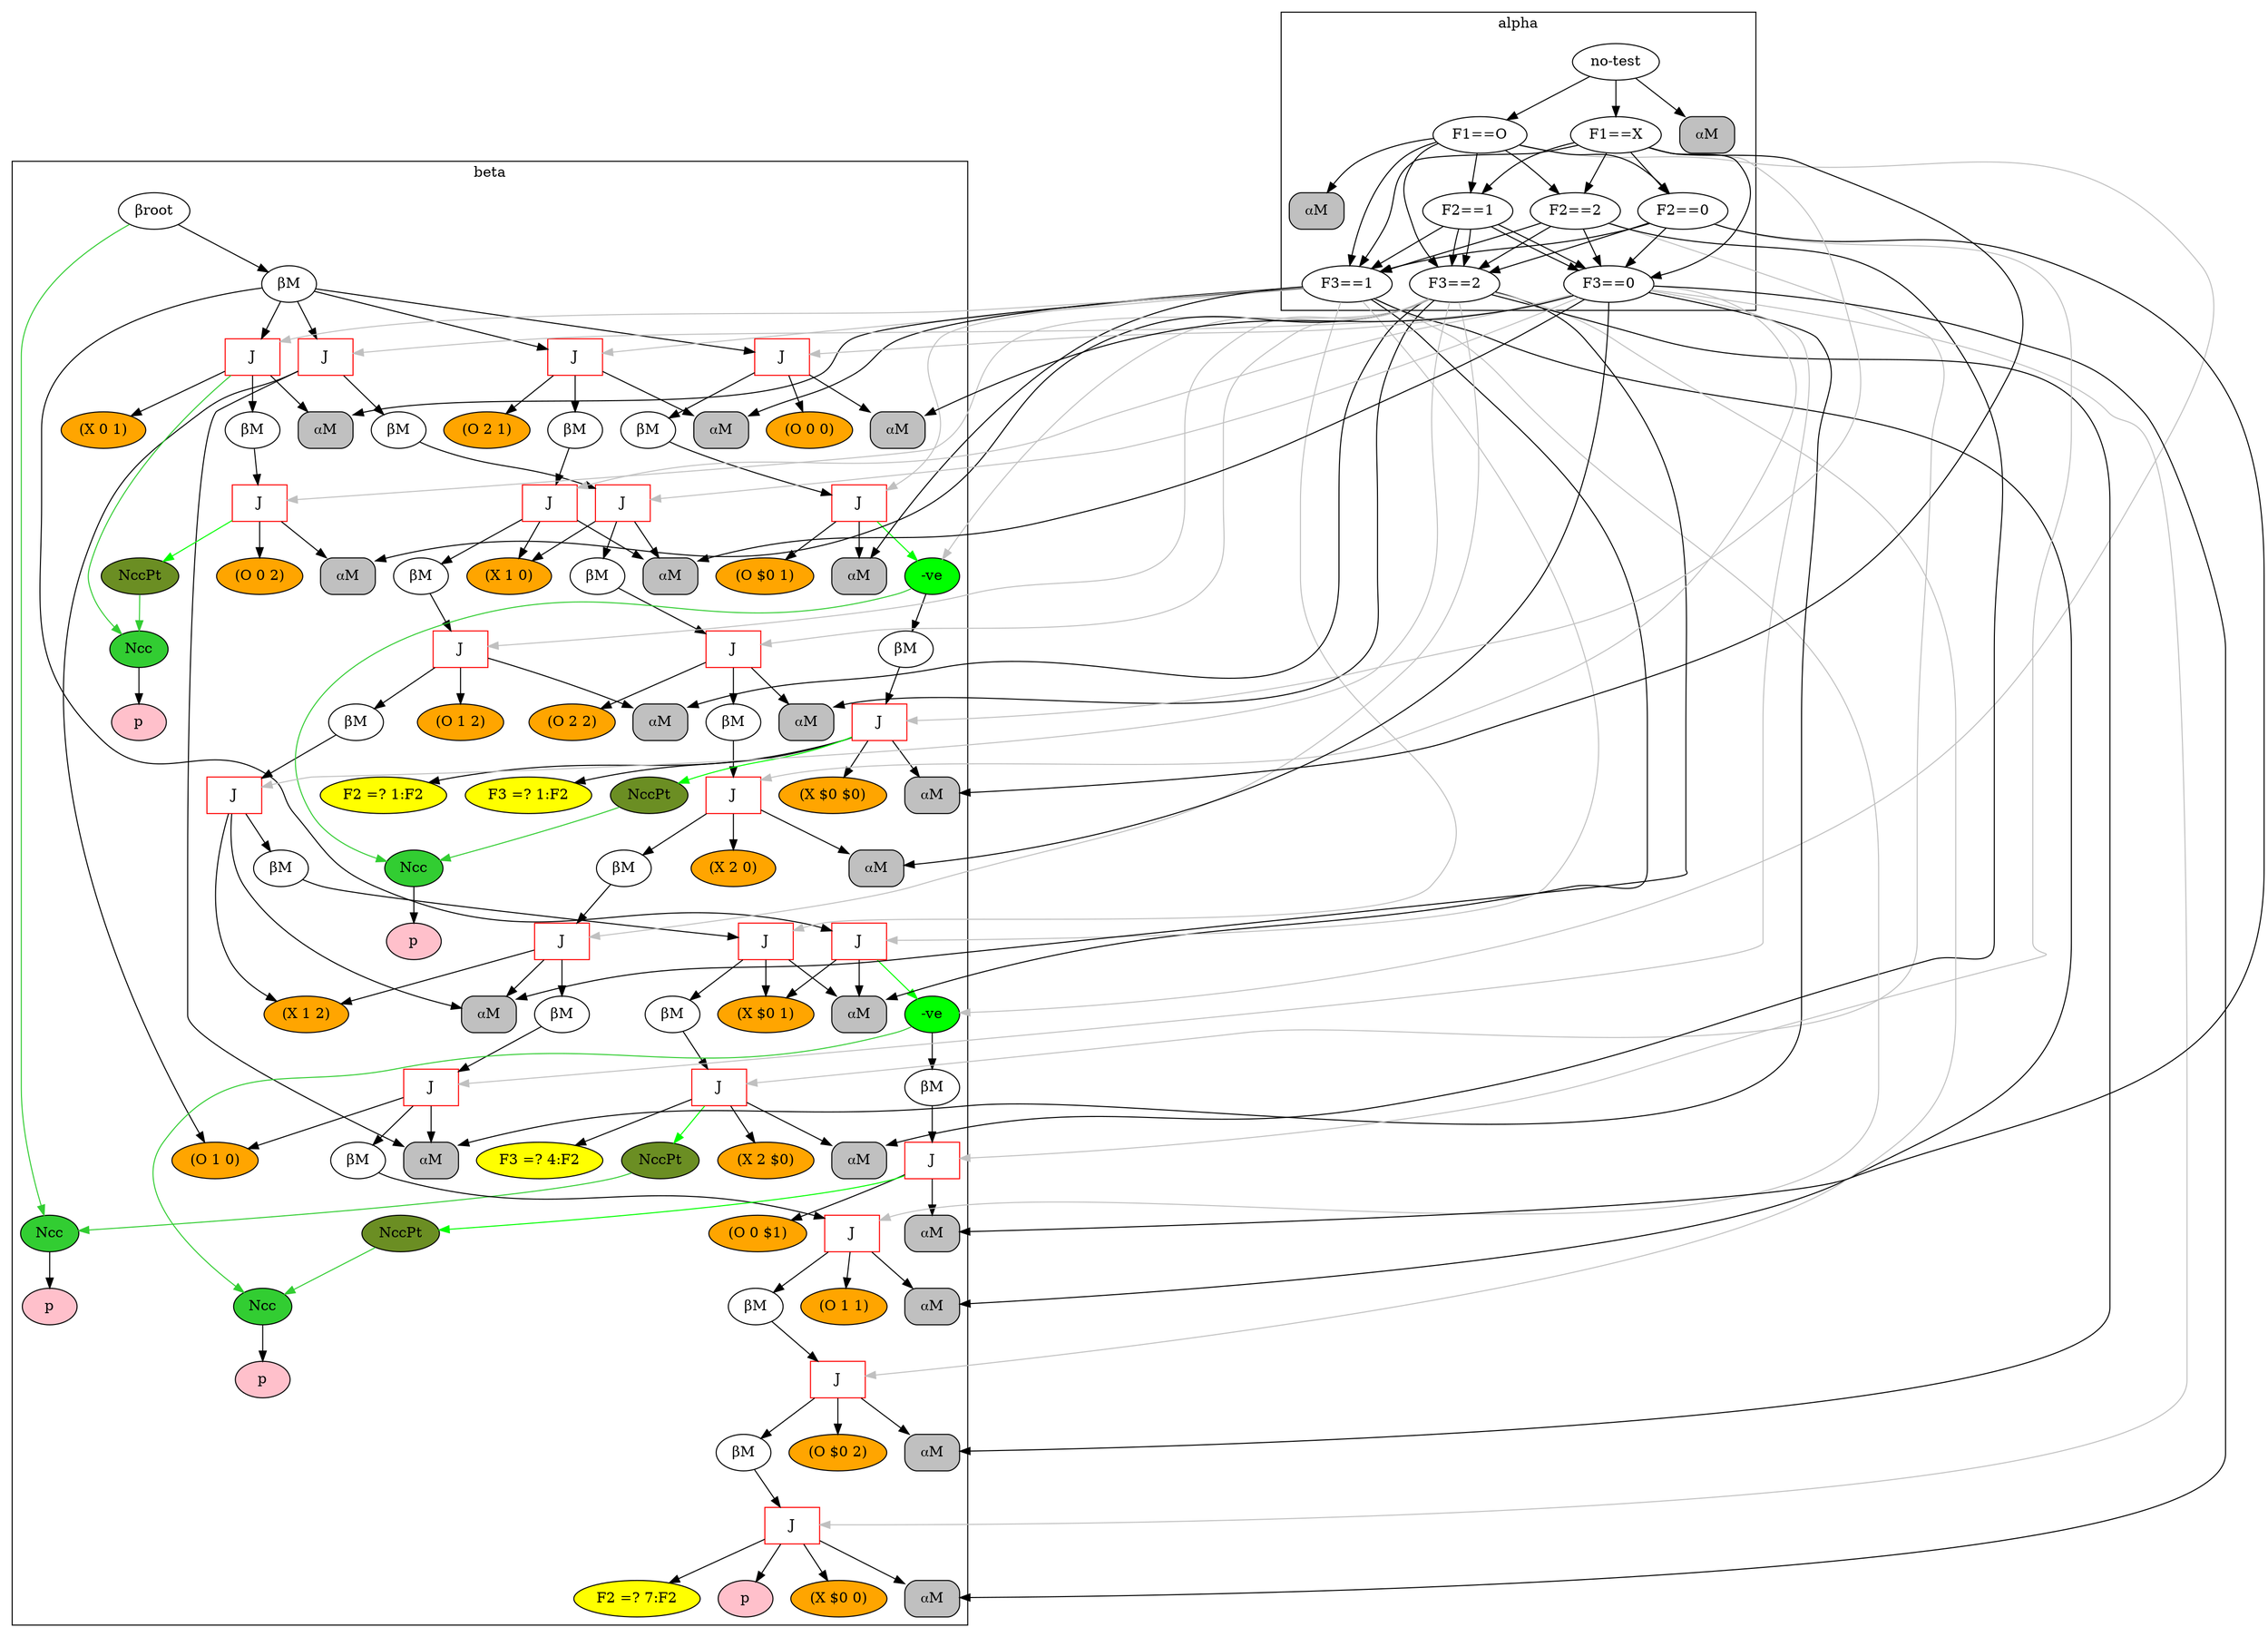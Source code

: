 digraph {
	subgraph cluster_1 {
	label = beta
	"BetaNode 139727738616072" [label="βroot"];
	"BetaNode 139727738616072" -> "BetaMemory 139727738617192";
	"BetaMemory 139727738617192" [label="βM"];
	"BetaMemory 139727738617192" -> "JoinNode 139727738617528";
	"JoinNode 139727738617528" [shape=box,color=red,label="J"];
	"JoinNode 139727738617528" -> "⍺M:<rete.alpha.AlphaMemory object at 0x7f14e639be80>"
	"(O 2 1)" [style=filled,fillcolor=orange];
	"JoinNode 139727738617528" -> "(O 2 1)"
	"JoinNode 139727738617528" -> "BetaMemory 139727738617584";
	"BetaMemory 139727738617584" [label="βM"];
	"BetaMemory 139727738617584" -> "JoinNode 139727738654792";
	"JoinNode 139727738654792" [shape=box,color=red,label="J"];
	"JoinNode 139727738654792" -> "⍺M:<rete.alpha.AlphaMemory object at 0x7f14e639bfd0>"
	"(X 1 0)" [style=filled,fillcolor=orange];
	"JoinNode 139727738654792" -> "(X 1 0)"
	"JoinNode 139727738654792" -> "BetaMemory 139727738654848";
	"BetaMemory 139727738654848" [label="βM"];
	"BetaMemory 139727738654848" -> "JoinNode 139727738655072";
	"JoinNode 139727738655072" [shape=box,color=red,label="J"];
	"JoinNode 139727738655072" -> "⍺M:<rete.alpha.AlphaMemory object at 0x7f14e63a5128>"
	"(O 1 2)" [style=filled,fillcolor=orange];
	"JoinNode 139727738655072" -> "(O 1 2)"
	"JoinNode 139727738655072" -> "BetaMemory 139727738655128";
	"BetaMemory 139727738655128" [label="βM"];
	"BetaMemory 139727738655128" -> "JoinNode 139727738655296";
	"JoinNode 139727738655296" [shape=box,color=red,label="J"];
	"JoinNode 139727738655296" -> "⍺M:<rete.alpha.AlphaMemory object at 0x7f14e63a5208>"
	"(X 1 2)" [style=filled,fillcolor=orange];
	"JoinNode 139727738655296" -> "(X 1 2)"
	"JoinNode 139727738655296" -> "BetaMemory 139727738655352";
	"BetaMemory 139727738655352" [label="βM"];
	"BetaMemory 139727738655352" -> "JoinNode 139727738655520";
	"JoinNode 139727738655520" [shape=box,color=red,label="J"];
	"JoinNode 139727738655520" -> "⍺M:<rete.alpha.AlphaMemory object at 0x7f14e63a52e8>"
	"(X $0 1)" [style=filled,fillcolor=orange];
	"JoinNode 139727738655520" -> "(X $0 1)"
	"JoinNode 139727738655520" -> "BetaMemory 139727738655576";
	"BetaMemory 139727738655576" [label="βM"];
	"BetaMemory 139727738655576" -> "JoinNode 139727738655800";
	"JoinNode 139727738655800" [shape=box,color=red,label="J"];
	"JoinNode 139727738655800" -> "⍺M:<rete.alpha.AlphaMemory object at 0x7f14e63a53c8>"
	"(X 2 $0)" [style=filled,fillcolor=orange];
	"JoinNode 139727738655800" -> "(X 2 $0)"
	"F3 =? 4:F2" [style=filled,fillcolor=yellow];
	"JoinNode 139727738655800" -> "F3 =? 4:F2"
	"JoinNode 139727738655800" -> "<rete.ncc_node.NccPartnerNode object at 0x7f14e63a5470>"[color=green];
	"<rete.ncc_node.NccPartnerNode object at 0x7f14e63a5470>" [style=filled,fillcolor=olivedrab,label="NccPt"];
	"<rete.ncc_node.NccPartnerNode object at 0x7f14e63a5470>" -> "<rete.ncc_node.NccNode object at 0x7f14e639bd30>" [color=limegreen];
	"BetaMemory 139727738617192" -> "JoinNode 139727738657648";
	"JoinNode 139727738657648" [shape=box,color=red,label="J"];
	"JoinNode 139727738657648" -> "⍺M:<rete.alpha.AlphaMemory object at 0x7f14e63a5b38>"
	"(O 1 0)" [style=filled,fillcolor=orange];
	"JoinNode 139727738657648" -> "(O 1 0)"
	"JoinNode 139727738657648" -> "BetaMemory 139727738657704";
	"BetaMemory 139727738657704" [label="βM"];
	"BetaMemory 139727738657704" -> "JoinNode 139727738657760";
	"JoinNode 139727738657760" [shape=box,color=red,label="J"];
	"JoinNode 139727738657760" -> "⍺M:<rete.alpha.AlphaMemory object at 0x7f14e639bfd0>"
	"(X 1 0)" [style=filled,fillcolor=orange];
	"JoinNode 139727738657760" -> "(X 1 0)"
	"JoinNode 139727738657760" -> "BetaMemory 139727738657816";
	"BetaMemory 139727738657816" [label="βM"];
	"BetaMemory 139727738657816" -> "JoinNode 139727738657984";
	"JoinNode 139727738657984" [shape=box,color=red,label="J"];
	"JoinNode 139727738657984" -> "⍺M:<rete.alpha.AlphaMemory object at 0x7f14e63a5c88>"
	"(O 2 2)" [style=filled,fillcolor=orange];
	"JoinNode 139727738657984" -> "(O 2 2)"
	"JoinNode 139727738657984" -> "BetaMemory 139727738658040";
	"BetaMemory 139727738658040" [label="βM"];
	"BetaMemory 139727738658040" -> "JoinNode 139727738658208";
	"JoinNode 139727738658208" [shape=box,color=red,label="J"];
	"JoinNode 139727738658208" -> "⍺M:<rete.alpha.AlphaMemory object at 0x7f14e63a5d68>"
	"(X 2 0)" [style=filled,fillcolor=orange];
	"JoinNode 139727738658208" -> "(X 2 0)"
	"JoinNode 139727738658208" -> "BetaMemory 139727738658264";
	"BetaMemory 139727738658264" [label="βM"];
	"BetaMemory 139727738658264" -> "JoinNode 139727738658320";
	"JoinNode 139727738658320" [shape=box,color=red,label="J"];
	"JoinNode 139727738658320" -> "⍺M:<rete.alpha.AlphaMemory object at 0x7f14e63a5208>"
	"(X 1 2)" [style=filled,fillcolor=orange];
	"JoinNode 139727738658320" -> "(X 1 2)"
	"JoinNode 139727738658320" -> "BetaMemory 139727738658376";
	"BetaMemory 139727738658376" [label="βM"];
	"BetaMemory 139727738658376" -> "JoinNode 139727738658432";
	"JoinNode 139727738658432" [shape=box,color=red,label="J"];
	"JoinNode 139727738658432" -> "⍺M:<rete.alpha.AlphaMemory object at 0x7f14e63a5b38>"
	"(O 1 0)" [style=filled,fillcolor=orange];
	"JoinNode 139727738658432" -> "(O 1 0)"
	"JoinNode 139727738658432" -> "BetaMemory 139727738658488";
	"BetaMemory 139727738658488" [label="βM"];
	"BetaMemory 139727738658488" -> "JoinNode 139727738658656";
	"JoinNode 139727738658656" [shape=box,color=red,label="J"];
	"JoinNode 139727738658656" -> "⍺M:<rete.alpha.AlphaMemory object at 0x7f14e63a5f28>"
	"(O 1 1)" [style=filled,fillcolor=orange];
	"JoinNode 139727738658656" -> "(O 1 1)"
	"JoinNode 139727738658656" -> "BetaMemory 139727738658712";
	"BetaMemory 139727738658712" [label="βM"];
	"BetaMemory 139727738658712" -> "JoinNode 139727738679424";
	"JoinNode 139727738679424" [shape=box,color=red,label="J"];
	"JoinNode 139727738679424" -> "⍺M:<rete.alpha.AlphaMemory object at 0x7f14e63ab048>"
	"(O $0 2)" [style=filled,fillcolor=orange];
	"JoinNode 139727738679424" -> "(O $0 2)"
	"JoinNode 139727738679424" -> "BetaMemory 139727738679480";
	"BetaMemory 139727738679480" [label="βM"];
	"BetaMemory 139727738679480" -> "JoinNode 139727738679704";
	"JoinNode 139727738679704" [shape=box,color=red,label="J"];
	"JoinNode 139727738679704" -> "⍺M:<rete.alpha.AlphaMemory object at 0x7f14e63ab128>"
	"(X $0 0)" [style=filled,fillcolor=orange];
	"JoinNode 139727738679704" -> "(X $0 0)"
	"F2 =? 7:F2" [style=filled,fillcolor=yellow];
	"JoinNode 139727738679704" -> "F2 =? 7:F2"
	"JoinNode 139727738679704" -> "PNode 139727738656080";
	"PNode 139727738656080" [style=filled,fillcolor=pink,label="p"];
	"BetaMemory 139727738617192" -> "JoinNode 139727738680208";
	"JoinNode 139727738680208" [shape=box,color=red,label="J"];
	"JoinNode 139727738680208" -> "⍺M:<rete.alpha.AlphaMemory object at 0x7f14e63a52e8>"
	"(X $0 1)" [style=filled,fillcolor=orange];
	"JoinNode 139727738680208" -> "(X $0 1)"
	"JoinNode 139727738680208" -> "NegativeNode 139727738680320"[color=green];
	"NegativeNode 139727738680320" [style=filled,fillcolor=green,label="-ve"];
	"NegativeNode 139727738680320" -> "BetaMemory 139727738680488";
	"BetaMemory 139727738680488" [label="βM"];
	"BetaMemory 139727738680488" -> "JoinNode 139727738680656";
	"JoinNode 139727738680656" [shape=box,color=red,label="J"];
	"JoinNode 139727738680656" -> "⍺M:<rete.alpha.AlphaMemory object at 0x7f14e63ab518>"
	"(O 0 $1)" [style=filled,fillcolor=orange];
	"JoinNode 139727738680656" -> "(O 0 $1)"
	"JoinNode 139727738680656" -> "<rete.ncc_node.NccPartnerNode object at 0x7f14e63ab588>"[color=green];
	"<rete.ncc_node.NccPartnerNode object at 0x7f14e63ab588>" [style=filled,fillcolor=olivedrab,label="NccPt"];
	"<rete.ncc_node.NccPartnerNode object at 0x7f14e63ab588>" -> "<rete.ncc_node.NccNode object at 0x7f14e63ab470>" [color=limegreen];
	"NegativeNode 139727738680320" -> "<rete.ncc_node.NccNode object at 0x7f14e63ab470>"[color=limegreen];
	"<rete.ncc_node.NccNode object at 0x7f14e63ab470>" [style=filled,fillcolor=limegreen,label="Ncc"];
	"<rete.ncc_node.NccNode object at 0x7f14e63ab470>" -> "PNode 139727738679872";
	"PNode 139727738679872" [style=filled,fillcolor=pink,label="p"];
	"BetaMemory 139727738617192" -> "JoinNode 139727738681440";
	"JoinNode 139727738681440" [shape=box,color=red,label="J"];
	"JoinNode 139727738681440" -> "⍺M:<rete.alpha.AlphaMemory object at 0x7f14e63ab828>"
	"(X 0 1)" [style=filled,fillcolor=orange];
	"JoinNode 139727738681440" -> "(X 0 1)"
	"JoinNode 139727738681440" -> "BetaMemory 139727738681552";
	"BetaMemory 139727738681552" [label="βM"];
	"BetaMemory 139727738681552" -> "JoinNode 139727738681720";
	"JoinNode 139727738681720" [shape=box,color=red,label="J"];
	"JoinNode 139727738681720" -> "⍺M:<rete.alpha.AlphaMemory object at 0x7f14e63ab940>"
	"(O 0 2)" [style=filled,fillcolor=orange];
	"JoinNode 139727738681720" -> "(O 0 2)"
	"JoinNode 139727738681720" -> "<rete.ncc_node.NccPartnerNode object at 0x7f14e63ab9b0>"[color=green];
	"<rete.ncc_node.NccPartnerNode object at 0x7f14e63ab9b0>" [style=filled,fillcolor=olivedrab,label="NccPt"];
	"<rete.ncc_node.NccPartnerNode object at 0x7f14e63ab9b0>" -> "<rete.ncc_node.NccNode object at 0x7f14e63ab898>" [color=limegreen];
	"JoinNode 139727738681440" -> "<rete.ncc_node.NccNode object at 0x7f14e63ab898>"[color=limegreen];
	"<rete.ncc_node.NccNode object at 0x7f14e63ab898>" [style=filled,fillcolor=limegreen,label="Ncc"];
	"<rete.ncc_node.NccNode object at 0x7f14e63ab898>" -> "PNode 139727738680040";
	"PNode 139727738680040" [style=filled,fillcolor=pink,label="p"];
	"BetaMemory 139727738617192" -> "JoinNode 139727738682728";
	"JoinNode 139727738682728" [shape=box,color=red,label="J"];
	"JoinNode 139727738682728" -> "⍺M:<rete.alpha.AlphaMemory object at 0x7f14e63abd30>"
	"(O 0 0)" [style=filled,fillcolor=orange];
	"JoinNode 139727738682728" -> "(O 0 0)"
	"JoinNode 139727738682728" -> "BetaMemory 139727738682784";
	"BetaMemory 139727738682784" [label="βM"];
	"BetaMemory 139727738682784" -> "JoinNode 139727738682952";
	"JoinNode 139727738682952" [shape=box,color=red,label="J"];
	"JoinNode 139727738682952" -> "⍺M:<rete.alpha.AlphaMemory object at 0x7f14e63abe10>"
	"(O $0 1)" [style=filled,fillcolor=orange];
	"JoinNode 139727738682952" -> "(O $0 1)"
	"JoinNode 139727738682952" -> "NegativeNode 139727738683008"[color=green];
	"NegativeNode 139727738683008" [style=filled,fillcolor=green,label="-ve"];
	"NegativeNode 139727738683008" -> "BetaMemory 139727738683120";
	"BetaMemory 139727738683120" [label="βM"];
	"BetaMemory 139727738683120" -> "JoinNode 139727738683232";
	"JoinNode 139727738683232" [shape=box,color=red,label="J"];
	"JoinNode 139727738683232" -> "⍺M:<rete.alpha.AlphaMemory object at 0x7f14e63abf28>"
	"(X $0 $0)" [style=filled,fillcolor=orange];
	"JoinNode 139727738683232" -> "(X $0 $0)"
	"F2 =? 1:F2" [style=filled,fillcolor=yellow];
	"JoinNode 139727738683232" -> "F2 =? 1:F2"
	"F3 =? 1:F2" [style=filled,fillcolor=yellow];
	"JoinNode 139727738683232" -> "F3 =? 1:F2"
	"JoinNode 139727738683232" -> "<rete.ncc_node.NccPartnerNode object at 0x7f14e63b0048>"[color=green];
	"<rete.ncc_node.NccPartnerNode object at 0x7f14e63b0048>" [style=filled,fillcolor=olivedrab,label="NccPt"];
	"<rete.ncc_node.NccPartnerNode object at 0x7f14e63b0048>" -> "<rete.ncc_node.NccNode object at 0x7f14e63abeb8>" [color=limegreen];
	"NegativeNode 139727738683008" -> "<rete.ncc_node.NccNode object at 0x7f14e63abeb8>"[color=limegreen];
	"<rete.ncc_node.NccNode object at 0x7f14e63abeb8>" [style=filled,fillcolor=limegreen,label="Ncc"];
	"<rete.ncc_node.NccNode object at 0x7f14e63abeb8>" -> "PNode 139727738682560";
	"PNode 139727738682560" [style=filled,fillcolor=pink,label="p"];
	"BetaNode 139727738616072" -> "<rete.ncc_node.NccNode object at 0x7f14e639bd30>"[color=limegreen];
	"<rete.ncc_node.NccNode object at 0x7f14e639bd30>" [style=filled,fillcolor=limegreen,label="Ncc"];
	"<rete.ncc_node.NccNode object at 0x7f14e639bd30>" -> "PNode 139727738616184";
	"PNode 139727738616184" [style=filled,fillcolor=pink,label="p"];
	}
	subgraph cluster_0 {
	label = alpha
	"no-test" -> "F1==O";
	"F1==O" -> "F2==2";
	"F2==2" -> "F3==1";
	"F3==1" -> "⍺M:<rete.alpha.AlphaMemory object at 0x7f14e639be80>";
	"⍺M:<rete.alpha.AlphaMemory object at 0x7f14e639be80>" [shape=box, style="rounded,filled", label="⍺M", fillcolor=gray];
	"F2==2" -> "F3==2";
	"F3==2" -> "⍺M:<rete.alpha.AlphaMemory object at 0x7f14e63a5c88>";
	"⍺M:<rete.alpha.AlphaMemory object at 0x7f14e63a5c88>" [shape=box, style="rounded,filled", label="⍺M", fillcolor=gray];
	"F1==O" -> "F2==1";
	"F2==1" -> "F3==2";
	"F3==2" -> "⍺M:<rete.alpha.AlphaMemory object at 0x7f14e63a5128>";
	"⍺M:<rete.alpha.AlphaMemory object at 0x7f14e63a5128>" [shape=box, style="rounded,filled", label="⍺M", fillcolor=gray];
	"F2==1" -> "F3==0";
	"F3==0" -> "⍺M:<rete.alpha.AlphaMemory object at 0x7f14e63a5b38>";
	"⍺M:<rete.alpha.AlphaMemory object at 0x7f14e63a5b38>" [shape=box, style="rounded,filled", label="⍺M", fillcolor=gray];
	"F2==1" -> "F3==1";
	"F3==1" -> "⍺M:<rete.alpha.AlphaMemory object at 0x7f14e63a5f28>";
	"⍺M:<rete.alpha.AlphaMemory object at 0x7f14e63a5f28>" [shape=box, style="rounded,filled", label="⍺M", fillcolor=gray];
	"F1==O" -> "F3==2";
	"F3==2" -> "⍺M:<rete.alpha.AlphaMemory object at 0x7f14e63ab048>";
	"⍺M:<rete.alpha.AlphaMemory object at 0x7f14e63ab048>" [shape=box, style="rounded,filled", label="⍺M", fillcolor=gray];
	"F1==O" -> "F2==0";
	"F2==0" -> "F3==2";
	"F3==2" -> "⍺M:<rete.alpha.AlphaMemory object at 0x7f14e63ab940>";
	"⍺M:<rete.alpha.AlphaMemory object at 0x7f14e63ab940>" [shape=box, style="rounded,filled", label="⍺M", fillcolor=gray];
	"F2==0" -> "F3==0";
	"F3==0" -> "⍺M:<rete.alpha.AlphaMemory object at 0x7f14e63abd30>";
	"⍺M:<rete.alpha.AlphaMemory object at 0x7f14e63abd30>" [shape=box, style="rounded,filled", label="⍺M", fillcolor=gray];
	"F2==0" -> "⍺M:<rete.alpha.AlphaMemory object at 0x7f14e63ab518>";
	"⍺M:<rete.alpha.AlphaMemory object at 0x7f14e63ab518>" [shape=box, style="rounded,filled", label="⍺M", fillcolor=gray];
	"F1==O" -> "F3==1";
	"F3==1" -> "⍺M:<rete.alpha.AlphaMemory object at 0x7f14e63abe10>";
	"⍺M:<rete.alpha.AlphaMemory object at 0x7f14e63abe10>" [shape=box, style="rounded,filled", label="⍺M", fillcolor=gray];
	"F1==O" -> "⍺M:<rete.alpha.AlphaMemory object at 0x7f14e63ab3c8>";
	"⍺M:<rete.alpha.AlphaMemory object at 0x7f14e63ab3c8>" [shape=box, style="rounded,filled", label="⍺M", fillcolor=gray];
	"no-test" -> "F1==X";
	"F1==X" -> "F2==1";
	"F2==1" -> "F3==0";
	"F3==0" -> "⍺M:<rete.alpha.AlphaMemory object at 0x7f14e639bfd0>";
	"⍺M:<rete.alpha.AlphaMemory object at 0x7f14e639bfd0>" [shape=box, style="rounded,filled", label="⍺M", fillcolor=gray];
	"F2==1" -> "F3==2";
	"F3==2" -> "⍺M:<rete.alpha.AlphaMemory object at 0x7f14e63a5208>";
	"⍺M:<rete.alpha.AlphaMemory object at 0x7f14e63a5208>" [shape=box, style="rounded,filled", label="⍺M", fillcolor=gray];
	"F1==X" -> "F3==1";
	"F3==1" -> "⍺M:<rete.alpha.AlphaMemory object at 0x7f14e63a52e8>";
	"⍺M:<rete.alpha.AlphaMemory object at 0x7f14e63a52e8>" [shape=box, style="rounded,filled", label="⍺M", fillcolor=gray];
	"F1==X" -> "F2==2";
	"F2==2" -> "F3==0";
	"F3==0" -> "⍺M:<rete.alpha.AlphaMemory object at 0x7f14e63a5d68>";
	"⍺M:<rete.alpha.AlphaMemory object at 0x7f14e63a5d68>" [shape=box, style="rounded,filled", label="⍺M", fillcolor=gray];
	"F2==2" -> "⍺M:<rete.alpha.AlphaMemory object at 0x7f14e63a53c8>";
	"⍺M:<rete.alpha.AlphaMemory object at 0x7f14e63a53c8>" [shape=box, style="rounded,filled", label="⍺M", fillcolor=gray];
	"F1==X" -> "F3==0";
	"F3==0" -> "⍺M:<rete.alpha.AlphaMemory object at 0x7f14e63ab128>";
	"⍺M:<rete.alpha.AlphaMemory object at 0x7f14e63ab128>" [shape=box, style="rounded,filled", label="⍺M", fillcolor=gray];
	"F1==X" -> "F2==0";
	"F2==0" -> "F3==1";
	"F3==1" -> "⍺M:<rete.alpha.AlphaMemory object at 0x7f14e63ab828>";
	"⍺M:<rete.alpha.AlphaMemory object at 0x7f14e63ab828>" [shape=box, style="rounded,filled", label="⍺M", fillcolor=gray];
	"F1==X" -> "⍺M:<rete.alpha.AlphaMemory object at 0x7f14e63abf28>";
	"⍺M:<rete.alpha.AlphaMemory object at 0x7f14e63abf28>" [shape=box, style="rounded,filled", label="⍺M", fillcolor=gray];
	"no-test" -> "⍺M:<rete.alpha.AlphaMemory object at 0x7f14e639b898>";
	"⍺M:<rete.alpha.AlphaMemory object at 0x7f14e639b898>" [shape=box, style="rounded,filled", label="⍺M", fillcolor=gray];
	}
	"F1==O" -> "NegativeNode 139727738680320" [color=gray];
	"F3==1" -> "JoinNode 139727738617528" [color=gray];
	"F3==2" -> "JoinNode 139727738657984" [color=gray];
	"F3==2" -> "NegativeNode 139727738683008" [color=gray];
	"F3==2" -> "JoinNode 139727738655072" [color=gray];
	"F3==0" -> "JoinNode 139727738657648" [color=gray];
	"F3==0" -> "JoinNode 139727738658432" [color=gray];
	"F3==1" -> "JoinNode 139727738658656" [color=gray];
	"F3==2" -> "JoinNode 139727738679424" [color=gray];
	"F2==0" -> "JoinNode 139727738680656" [color=gray];
	"F3==2" -> "JoinNode 139727738681720" [color=gray];
	"F3==0" -> "JoinNode 139727738682728" [color=gray];
	"F3==1" -> "JoinNode 139727738682952" [color=gray];
	"F1==X" -> "JoinNode 139727738683232" [color=gray];
	"F3==0" -> "JoinNode 139727738654792" [color=gray];
	"F3==0" -> "JoinNode 139727738657760" [color=gray];
	"F3==2" -> "JoinNode 139727738655296" [color=gray];
	"F3==2" -> "JoinNode 139727738658320" [color=gray];
	"F3==1" -> "JoinNode 139727738655520" [color=gray];
	"F3==1" -> "JoinNode 139727738680208" [color=gray];
	"F2==2" -> "JoinNode 139727738655800" [color=gray];
	"F3==0" -> "JoinNode 139727738658208" [color=gray];
	"F3==0" -> "JoinNode 139727738679704" [color=gray];
	"F3==1" -> "JoinNode 139727738681440" [color=gray];
}